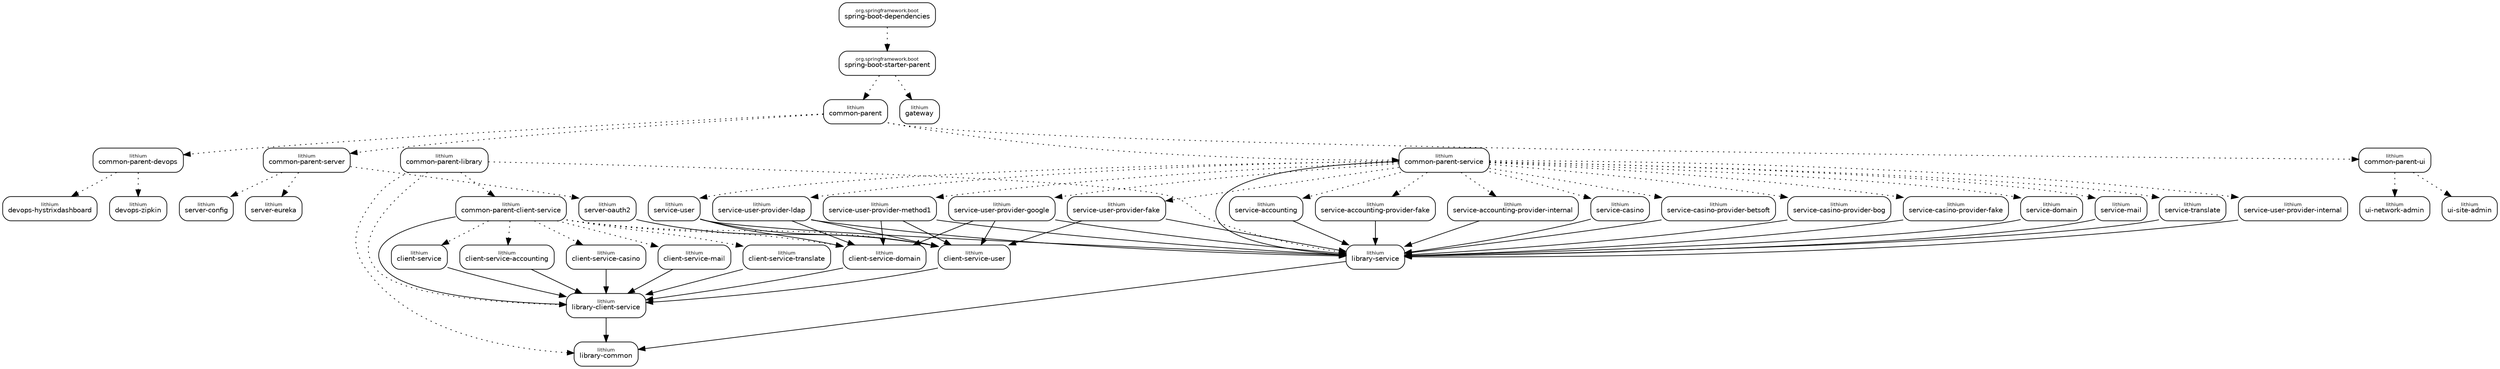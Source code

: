 digraph "app-lithium" {
  node [shape="box",style="rounded",fontname="Helvetica",fontsize="10"]
  edge [fontsize="9",fontname="Helvetica"]

  // Node Definitions:
  "org.springframework.boot:spring-boot-starter-parent:pom::compile"[label=<<font point-size="7">org.springframework.boot</font><br/>spring-boot-starter-parent>]
  "lithium:common-parent:pom::compile"[label=<<font point-size="7">lithium</font><br/>common-parent>]
  "org.springframework.boot:spring-boot-dependencies:pom::compile"[label=<<font point-size="7">org.springframework.boot</font><br/>spring-boot-dependencies>]
  "lithium:common-parent-devops:pom::compile"[label=<<font point-size="7">lithium</font><br/>common-parent-devops>]
  "lithium:common-parent-server:pom::compile"[label=<<font point-size="7">lithium</font><br/>common-parent-server>]
  "lithium:common-parent-service:pom::compile"[label=<<font point-size="7">lithium</font><br/>common-parent-service>]
  "lithium:common-parent-library:pom::compile"[label=<<font point-size="7">lithium</font><br/>common-parent-library>]
  "lithium:common-parent-client-service:pom::compile"[label=<<font point-size="7">lithium</font><br/>common-parent-client-service>]
  "lithium:common-parent-ui:pom::compile"[label=<<font point-size="7">lithium</font><br/>common-parent-ui>]
  "lithium:client-service:jar::compile"[label=<<font point-size="7">lithium</font><br/>client-service>]
  "lithium:devops-hystrixdashboard:jar::compile"[label=<<font point-size="7">lithium</font><br/>devops-hystrixdashboard>]
  "lithium:devops-zipkin:jar::compile"[label=<<font point-size="7">lithium</font><br/>devops-zipkin>]
  "lithium:gateway:jar::compile"[label=<<font point-size="7">lithium</font><br/>gateway>]
  "lithium:library-client-service:jar::compile"[label=<<font point-size="7">lithium</font><br/>library-client-service>]
  "lithium:library-common:jar::compile"[label=<<font point-size="7">lithium</font><br/>library-common>]
  "lithium:library-service:jar::compile"[label=<<font point-size="7">lithium</font><br/>library-service>]
  "lithium:server-config:jar::compile"[label=<<font point-size="7">lithium</font><br/>server-config>]
  "lithium:server-eureka:jar::compile"[label=<<font point-size="7">lithium</font><br/>server-eureka>]
  "lithium:server-oauth2:jar::compile"[label=<<font point-size="7">lithium</font><br/>server-oauth2>]
  "lithium:client-service-accounting:jar::compile"[label=<<font point-size="7">lithium</font><br/>client-service-accounting>]
  "lithium:service-accounting:jar::compile"[label=<<font point-size="7">lithium</font><br/>service-accounting>]
  "lithium:service-accounting-provider-fake:jar::compile"[label=<<font point-size="7">lithium</font><br/>service-accounting-provider-fake>]
  "lithium:service-accounting-provider-internal:jar::compile"[label=<<font point-size="7">lithium</font><br/>service-accounting-provider-internal>]
  "lithium:client-service-casino:jar::compile"[label=<<font point-size="7">lithium</font><br/>client-service-casino>]
  "lithium:service-casino:jar::compile"[label=<<font point-size="7">lithium</font><br/>service-casino>]
  "lithium:service-casino-provider-betsoft:jar::compile"[label=<<font point-size="7">lithium</font><br/>service-casino-provider-betsoft>]
  "lithium:service-casino-provider-bog:jar::compile"[label=<<font point-size="7">lithium</font><br/>service-casino-provider-bog>]
  "lithium:service-casino-provider-fake:jar::compile"[label=<<font point-size="7">lithium</font><br/>service-casino-provider-fake>]
  "lithium:client-service-domain:jar::compile"[label=<<font point-size="7">lithium</font><br/>client-service-domain>]
  "lithium:service-domain:jar::compile"[label=<<font point-size="7">lithium</font><br/>service-domain>]
  "lithium:client-service-mail:jar::compile"[label=<<font point-size="7">lithium</font><br/>client-service-mail>]
  "lithium:service-mail:jar::compile"[label=<<font point-size="7">lithium</font><br/>service-mail>]
  "lithium:service-translate:jar::compile"[label=<<font point-size="7">lithium</font><br/>service-translate>]
  "lithium:client-service-translate:jar::compile"[label=<<font point-size="7">lithium</font><br/>client-service-translate>]
  "lithium:client-service-user:jar::compile"[label=<<font point-size="7">lithium</font><br/>client-service-user>]
  "lithium:service-user:jar::compile"[label=<<font point-size="7">lithium</font><br/>service-user>]
  "lithium:service-user-provider-fake:jar::compile"[label=<<font point-size="7">lithium</font><br/>service-user-provider-fake>]
  "lithium:service-user-provider-internal:jar::compile"[label=<<font point-size="7">lithium</font><br/>service-user-provider-internal>]
  "lithium:service-user-provider-ldap:jar::compile"[label=<<font point-size="7">lithium</font><br/>service-user-provider-ldap>]
  "lithium:service-user-provider-method1:jar::compile"[label=<<font point-size="7">lithium</font><br/>service-user-provider-method1>]
  "lithium:service-user-provider-google:jar::compile"[label=<<font point-size="7">lithium</font><br/>service-user-provider-google>]
  "lithium:ui-network-admin:jar::compile"[label=<<font point-size="7">lithium</font><br/>ui-network-admin>]
  "lithium:ui-site-admin:jar::compile"[label=<<font point-size="7">lithium</font><br/>ui-site-admin>]

  // Edge Definitions:
  "org.springframework.boot:spring-boot-starter-parent:pom::compile" -> "lithium:common-parent:pom::compile"[style="dotted"]
  "org.springframework.boot:spring-boot-dependencies:pom::compile" -> "org.springframework.boot:spring-boot-starter-parent:pom::compile"[style="dotted"]
  "lithium:common-parent:pom::compile" -> "lithium:common-parent-devops:pom::compile"[style="dotted"]
  "lithium:common-parent:pom::compile" -> "lithium:common-parent-server:pom::compile"[style="dotted"]
  "lithium:common-parent:pom::compile" -> "lithium:common-parent-service:pom::compile"[style="dotted"]
  "lithium:common-parent-library:pom::compile" -> "lithium:common-parent-client-service:pom::compile"[style="dotted"]
  "lithium:common-parent:pom::compile" -> "lithium:common-parent-ui:pom::compile"[style="dotted"]
  "lithium:common-parent-client-service:pom::compile" -> "lithium:client-service:jar::compile"[style="dotted"]
  "lithium:common-parent-devops:pom::compile" -> "lithium:devops-hystrixdashboard:jar::compile"[style="dotted"]
  "lithium:common-parent-devops:pom::compile" -> "lithium:devops-zipkin:jar::compile"[style="dotted"]
  "org.springframework.boot:spring-boot-starter-parent:pom::compile" -> "lithium:gateway:jar::compile"[style="dotted"]
  "lithium:common-parent-library:pom::compile" -> "lithium:library-client-service:jar::compile"[style="dotted"]
  "lithium:common-parent-library:pom::compile" -> "lithium:library-common:jar::compile"[style="dotted"]
  "lithium:common-parent-library:pom::compile" -> "lithium:library-service:jar::compile"[style="dotted"]
  "lithium:common-parent-server:pom::compile" -> "lithium:server-config:jar::compile"[style="dotted"]
  "lithium:common-parent-server:pom::compile" -> "lithium:server-eureka:jar::compile"[style="dotted"]
  "lithium:common-parent-server:pom::compile" -> "lithium:server-oauth2:jar::compile"[style="dotted"]
  "lithium:common-parent-client-service:pom::compile" -> "lithium:client-service-accounting:jar::compile"[style="dotted"]
  "lithium:common-parent-service:pom::compile" -> "lithium:service-accounting:jar::compile"[style="dotted"]
  "lithium:common-parent-service:pom::compile" -> "lithium:service-accounting-provider-fake:jar::compile"[style="dotted"]
  "lithium:common-parent-service:pom::compile" -> "lithium:service-accounting-provider-internal:jar::compile"[style="dotted"]
  "lithium:common-parent-client-service:pom::compile" -> "lithium:client-service-casino:jar::compile"[style="dotted"]
  "lithium:common-parent-service:pom::compile" -> "lithium:service-casino:jar::compile"[style="dotted"]
  "lithium:common-parent-service:pom::compile" -> "lithium:service-casino-provider-betsoft:jar::compile"[style="dotted"]
  "lithium:common-parent-service:pom::compile" -> "lithium:service-casino-provider-bog:jar::compile"[style="dotted"]
  "lithium:common-parent-service:pom::compile" -> "lithium:service-casino-provider-fake:jar::compile"[style="dotted"]
  "lithium:common-parent-client-service:pom::compile" -> "lithium:client-service-domain:jar::compile"[style="dotted"]
  "lithium:common-parent-service:pom::compile" -> "lithium:service-domain:jar::compile"[style="dotted"]
  "lithium:common-parent-client-service:pom::compile" -> "lithium:client-service-mail:jar::compile"[style="dotted"]
  "lithium:common-parent-service:pom::compile" -> "lithium:service-mail:jar::compile"[style="dotted"]
  "lithium:common-parent-service:pom::compile" -> "lithium:service-translate:jar::compile"[style="dotted"]
  "lithium:common-parent-client-service:pom::compile" -> "lithium:client-service-translate:jar::compile"[style="dotted"]
  "lithium:common-parent-client-service:pom::compile" -> "lithium:client-service-user:jar::compile"[style="dotted"]
  "lithium:common-parent-service:pom::compile" -> "lithium:service-user:jar::compile"[style="dotted"]
  "lithium:common-parent-service:pom::compile" -> "lithium:service-user-provider-fake:jar::compile"[style="dotted"]
  "lithium:common-parent-service:pom::compile" -> "lithium:service-user-provider-internal:jar::compile"[style="dotted"]
  "lithium:common-parent-service:pom::compile" -> "lithium:service-user-provider-ldap:jar::compile"[style="dotted"]
  "lithium:common-parent-service:pom::compile" -> "lithium:service-user-provider-method1:jar::compile"[style="dotted"]
  "lithium:common-parent-service:pom::compile" -> "lithium:service-user-provider-google:jar::compile"[style="dotted"]
  "lithium:common-parent-ui:pom::compile" -> "lithium:ui-network-admin:jar::compile"[style="dotted"]
  "lithium:common-parent-ui:pom::compile" -> "lithium:ui-site-admin:jar::compile"[style="dotted"]
  "lithium:common-parent-service:pom::compile" -> "lithium:library-service:jar::compile"
  "lithium:library-service:jar::compile" -> "lithium:library-common:jar::compile"
  "lithium:common-parent-client-service:pom::compile" -> "lithium:library-client-service:jar::compile"
  "lithium:library-client-service:jar::compile" -> "lithium:library-common:jar::compile"
  "lithium:client-service:jar::compile" -> "lithium:library-client-service:jar::compile"
  "lithium:server-oauth2:jar::compile" -> "lithium:client-service-user:jar::compile"
  "lithium:client-service-user:jar::compile" -> "lithium:library-client-service:jar::compile"
  "lithium:client-service-accounting:jar::compile" -> "lithium:library-client-service:jar::compile"
  "lithium:service-accounting:jar::compile" -> "lithium:library-service:jar::compile"
  "lithium:service-accounting-provider-fake:jar::compile" -> "lithium:library-service:jar::compile"
  "lithium:service-accounting-provider-internal:jar::compile" -> "lithium:library-service:jar::compile"
  "lithium:client-service-casino:jar::compile" -> "lithium:library-client-service:jar::compile"
  "lithium:service-casino:jar::compile" -> "lithium:library-service:jar::compile"
  "lithium:service-casino-provider-betsoft:jar::compile" -> "lithium:library-service:jar::compile"
  "lithium:service-casino-provider-bog:jar::compile" -> "lithium:library-service:jar::compile"
  "lithium:service-casino-provider-fake:jar::compile" -> "lithium:library-service:jar::compile"
  "lithium:client-service-domain:jar::compile" -> "lithium:library-client-service:jar::compile"
  "lithium:service-domain:jar::compile" -> "lithium:library-service:jar::compile"
  "lithium:client-service-mail:jar::compile" -> "lithium:library-client-service:jar::compile"
  "lithium:service-mail:jar::compile" -> "lithium:library-service:jar::compile"
  "lithium:service-translate:jar::compile" -> "lithium:library-service:jar::compile"
  "lithium:client-service-translate:jar::compile" -> "lithium:library-client-service:jar::compile"
  "lithium:service-user:jar::compile" -> "lithium:client-service-domain:jar::compile"
  "lithium:service-user:jar::compile" -> "lithium:client-service-user:jar::compile"
  "lithium:service-user:jar::compile" -> "lithium:library-service:jar::compile"
  "lithium:service-user-provider-fake:jar::compile" -> "lithium:client-service-user:jar::compile"
  "lithium:service-user-provider-fake:jar::compile" -> "lithium:library-service:jar::compile"
  "lithium:service-user-provider-internal:jar::compile" -> "lithium:library-service:jar::compile"
  "lithium:service-user-provider-ldap:jar::compile" -> "lithium:client-service-domain:jar::compile"
  "lithium:service-user-provider-ldap:jar::compile" -> "lithium:client-service-user:jar::compile"
  "lithium:service-user-provider-ldap:jar::compile" -> "lithium:library-service:jar::compile"
  "lithium:service-user-provider-method1:jar::compile" -> "lithium:client-service-domain:jar::compile"
  "lithium:service-user-provider-method1:jar::compile" -> "lithium:client-service-user:jar::compile"
  "lithium:service-user-provider-method1:jar::compile" -> "lithium:library-service:jar::compile"
  "lithium:service-user-provider-google:jar::compile" -> "lithium:client-service-domain:jar::compile"
  "lithium:service-user-provider-google:jar::compile" -> "lithium:client-service-user:jar::compile"
  "lithium:service-user-provider-google:jar::compile" -> "lithium:library-service:jar::compile"
}